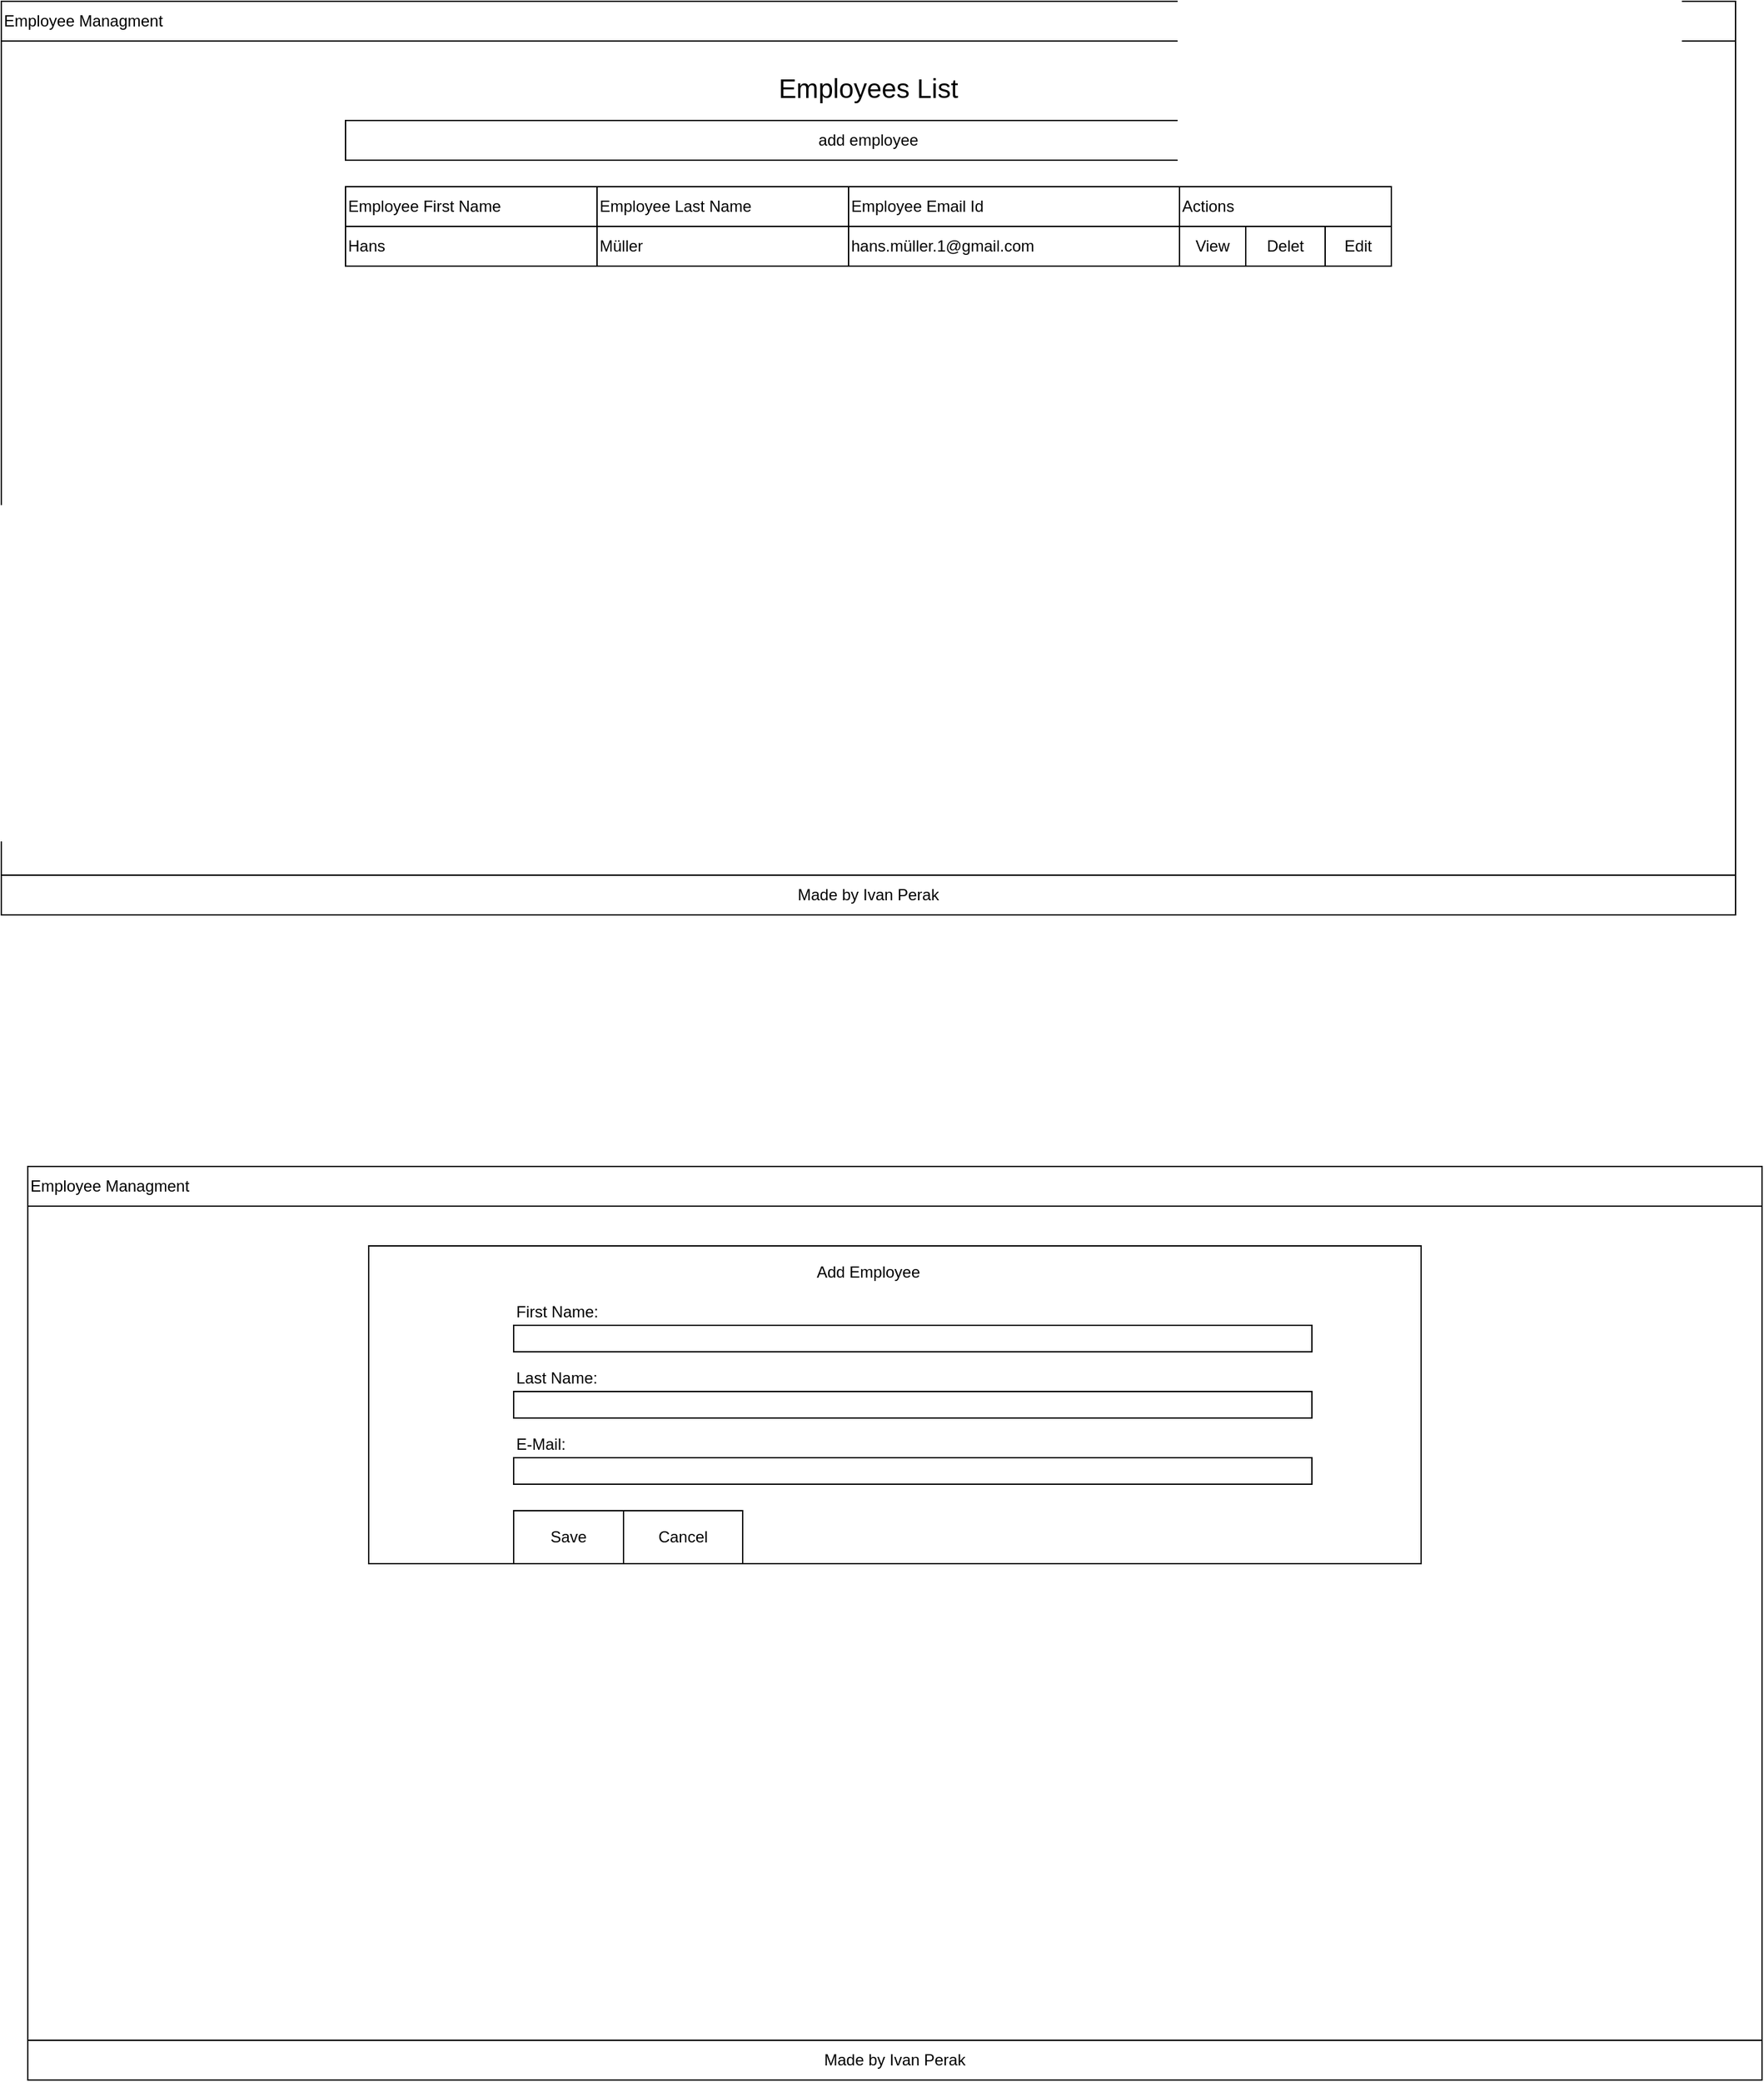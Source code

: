 <mxfile version="13.9.9" type="device"><diagram id="UuNRmXvt_YD26-rrMNa4" name="Seite-1"><mxGraphModel dx="2031" dy="2343" grid="1" gridSize="10" guides="1" tooltips="1" connect="1" arrows="1" fold="1" page="1" pageScale="1" pageWidth="827" pageHeight="1169" math="0" shadow="0"><root><mxCell id="0"/><mxCell id="1" parent="0"/><mxCell id="Jd9wQOpwvSboREMdW9Qc-27" value="" style="group" vertex="1" connectable="0" parent="1"><mxGeometry x="100" y="-810" width="1310" height="690" as="geometry"/></mxCell><mxCell id="Jd9wQOpwvSboREMdW9Qc-1" value="" style="rounded=0;whiteSpace=wrap;html=1;" vertex="1" parent="Jd9wQOpwvSboREMdW9Qc-27"><mxGeometry width="1310" height="690" as="geometry"/></mxCell><mxCell id="Jd9wQOpwvSboREMdW9Qc-5" value="Made by Ivan Perak" style="rounded=0;whiteSpace=wrap;html=1;" vertex="1" parent="Jd9wQOpwvSboREMdW9Qc-27"><mxGeometry y="660" width="1310" height="30" as="geometry"/></mxCell><mxCell id="Jd9wQOpwvSboREMdW9Qc-6" value="Employee Managment" style="rounded=0;whiteSpace=wrap;html=1;align=left;" vertex="1" parent="Jd9wQOpwvSboREMdW9Qc-27"><mxGeometry width="1310" height="30" as="geometry"/></mxCell><mxCell id="Jd9wQOpwvSboREMdW9Qc-7" value="&lt;font style=&quot;font-size: 20px&quot;&gt;Employees List&lt;/font&gt;" style="text;html=1;strokeColor=none;fillColor=none;align=center;verticalAlign=middle;whiteSpace=wrap;rounded=0;" vertex="1" parent="Jd9wQOpwvSboREMdW9Qc-27"><mxGeometry x="545" y="30" width="220" height="70" as="geometry"/></mxCell><mxCell id="Jd9wQOpwvSboREMdW9Qc-9" value="add employee" style="rounded=0;whiteSpace=wrap;html=1;" vertex="1" parent="Jd9wQOpwvSboREMdW9Qc-27"><mxGeometry x="260" y="90" width="790" height="30" as="geometry"/></mxCell><mxCell id="Jd9wQOpwvSboREMdW9Qc-11" value="" style="rounded=0;whiteSpace=wrap;html=1;" vertex="1" parent="Jd9wQOpwvSboREMdW9Qc-27"><mxGeometry x="260" y="140" width="790" height="30" as="geometry"/></mxCell><mxCell id="Jd9wQOpwvSboREMdW9Qc-12" value="Employee Last Name" style="rounded=0;whiteSpace=wrap;html=1;align=left;" vertex="1" parent="Jd9wQOpwvSboREMdW9Qc-27"><mxGeometry x="450" y="140" width="190" height="30" as="geometry"/></mxCell><mxCell id="Jd9wQOpwvSboREMdW9Qc-13" value="Employee First Name" style="rounded=0;whiteSpace=wrap;html=1;align=left;" vertex="1" parent="Jd9wQOpwvSboREMdW9Qc-27"><mxGeometry x="260" y="140" width="190" height="30" as="geometry"/></mxCell><mxCell id="Jd9wQOpwvSboREMdW9Qc-14" value="Employee Email Id" style="rounded=0;whiteSpace=wrap;html=1;align=left;" vertex="1" parent="Jd9wQOpwvSboREMdW9Qc-27"><mxGeometry x="640" y="140" width="250" height="30" as="geometry"/></mxCell><mxCell id="Jd9wQOpwvSboREMdW9Qc-15" value="Actions" style="rounded=0;whiteSpace=wrap;html=1;align=left;" vertex="1" parent="Jd9wQOpwvSboREMdW9Qc-27"><mxGeometry x="890" y="140" width="160" height="30" as="geometry"/></mxCell><mxCell id="Jd9wQOpwvSboREMdW9Qc-18" value="" style="rounded=0;whiteSpace=wrap;html=1;" vertex="1" parent="Jd9wQOpwvSboREMdW9Qc-27"><mxGeometry x="260" y="170" width="790" height="30" as="geometry"/></mxCell><mxCell id="Jd9wQOpwvSboREMdW9Qc-19" value="Müller" style="rounded=0;whiteSpace=wrap;html=1;align=left;" vertex="1" parent="Jd9wQOpwvSboREMdW9Qc-27"><mxGeometry x="450" y="170" width="190" height="30" as="geometry"/></mxCell><mxCell id="Jd9wQOpwvSboREMdW9Qc-20" value="Hans" style="rounded=0;whiteSpace=wrap;html=1;align=left;" vertex="1" parent="Jd9wQOpwvSboREMdW9Qc-27"><mxGeometry x="260" y="170" width="190" height="30" as="geometry"/></mxCell><mxCell id="Jd9wQOpwvSboREMdW9Qc-21" value="hans.müller.1@gmail.com" style="rounded=0;whiteSpace=wrap;html=1;align=left;" vertex="1" parent="Jd9wQOpwvSboREMdW9Qc-27"><mxGeometry x="640" y="170" width="250" height="30" as="geometry"/></mxCell><mxCell id="Jd9wQOpwvSboREMdW9Qc-22" value="" style="rounded=0;whiteSpace=wrap;html=1;align=left;" vertex="1" parent="Jd9wQOpwvSboREMdW9Qc-27"><mxGeometry x="890" y="170" width="160" height="30" as="geometry"/></mxCell><mxCell id="Jd9wQOpwvSboREMdW9Qc-24" value="View" style="rounded=0;whiteSpace=wrap;html=1;" vertex="1" parent="Jd9wQOpwvSboREMdW9Qc-27"><mxGeometry x="890" y="170" width="50" height="30" as="geometry"/></mxCell><mxCell id="Jd9wQOpwvSboREMdW9Qc-25" value="Delet" style="rounded=0;whiteSpace=wrap;html=1;" vertex="1" parent="Jd9wQOpwvSboREMdW9Qc-27"><mxGeometry x="940" y="170" width="60" height="30" as="geometry"/></mxCell><mxCell id="Jd9wQOpwvSboREMdW9Qc-26" value="Edit" style="rounded=0;whiteSpace=wrap;html=1;" vertex="1" parent="Jd9wQOpwvSboREMdW9Qc-27"><mxGeometry x="1000" y="170" width="50" height="30" as="geometry"/></mxCell><mxCell id="Jd9wQOpwvSboREMdW9Qc-42" value="" style="group" vertex="1" connectable="0" parent="1"><mxGeometry x="120" y="70" width="1310" height="690" as="geometry"/></mxCell><mxCell id="Jd9wQOpwvSboREMdW9Qc-28" value="" style="rounded=0;whiteSpace=wrap;html=1;" vertex="1" parent="Jd9wQOpwvSboREMdW9Qc-42"><mxGeometry width="1310" height="690" as="geometry"/></mxCell><mxCell id="Jd9wQOpwvSboREMdW9Qc-29" value="" style="rounded=0;whiteSpace=wrap;html=1;" vertex="1" parent="Jd9wQOpwvSboREMdW9Qc-42"><mxGeometry x="257.5" y="60" width="795" height="240" as="geometry"/></mxCell><mxCell id="Jd9wQOpwvSboREMdW9Qc-30" value="Add Employee" style="text;html=1;strokeColor=none;fillColor=none;align=center;verticalAlign=middle;whiteSpace=wrap;rounded=0;" vertex="1" parent="Jd9wQOpwvSboREMdW9Qc-42"><mxGeometry x="540" y="60" width="190" height="40" as="geometry"/></mxCell><mxCell id="Jd9wQOpwvSboREMdW9Qc-31" value="" style="rounded=0;whiteSpace=wrap;html=1;" vertex="1" parent="Jd9wQOpwvSboREMdW9Qc-42"><mxGeometry x="367" y="120" width="603" height="20" as="geometry"/></mxCell><mxCell id="Jd9wQOpwvSboREMdW9Qc-32" value="" style="rounded=0;whiteSpace=wrap;html=1;" vertex="1" parent="Jd9wQOpwvSboREMdW9Qc-42"><mxGeometry x="367" y="220" width="603" height="20" as="geometry"/></mxCell><mxCell id="Jd9wQOpwvSboREMdW9Qc-33" value="" style="rounded=0;whiteSpace=wrap;html=1;" vertex="1" parent="Jd9wQOpwvSboREMdW9Qc-42"><mxGeometry x="367" y="170" width="603" height="20" as="geometry"/></mxCell><mxCell id="Jd9wQOpwvSboREMdW9Qc-34" value="First Name:" style="text;html=1;strokeColor=none;fillColor=none;align=left;verticalAlign=middle;whiteSpace=wrap;rounded=0;" vertex="1" parent="Jd9wQOpwvSboREMdW9Qc-42"><mxGeometry x="367" y="100" width="143" height="20" as="geometry"/></mxCell><mxCell id="Jd9wQOpwvSboREMdW9Qc-35" value="Last Name:" style="text;html=1;strokeColor=none;fillColor=none;align=left;verticalAlign=middle;whiteSpace=wrap;rounded=0;" vertex="1" parent="Jd9wQOpwvSboREMdW9Qc-42"><mxGeometry x="367" y="150" width="143" height="20" as="geometry"/></mxCell><mxCell id="Jd9wQOpwvSboREMdW9Qc-36" value="E-Mail:" style="text;html=1;strokeColor=none;fillColor=none;align=left;verticalAlign=middle;whiteSpace=wrap;rounded=0;" vertex="1" parent="Jd9wQOpwvSboREMdW9Qc-42"><mxGeometry x="367" y="200" width="143" height="20" as="geometry"/></mxCell><mxCell id="Jd9wQOpwvSboREMdW9Qc-37" value="Save" style="rounded=0;whiteSpace=wrap;html=1;" vertex="1" parent="Jd9wQOpwvSboREMdW9Qc-42"><mxGeometry x="367" y="260" width="83" height="40" as="geometry"/></mxCell><mxCell id="Jd9wQOpwvSboREMdW9Qc-38" value="Cancel" style="rounded=0;whiteSpace=wrap;html=1;" vertex="1" parent="Jd9wQOpwvSboREMdW9Qc-42"><mxGeometry x="450" y="260" width="90" height="40" as="geometry"/></mxCell><mxCell id="Jd9wQOpwvSboREMdW9Qc-40" value="Employee Managment" style="rounded=0;whiteSpace=wrap;html=1;align=left;" vertex="1" parent="Jd9wQOpwvSboREMdW9Qc-42"><mxGeometry width="1310" height="30" as="geometry"/></mxCell><mxCell id="Jd9wQOpwvSboREMdW9Qc-41" value="Made by Ivan Perak" style="rounded=0;whiteSpace=wrap;html=1;" vertex="1" parent="Jd9wQOpwvSboREMdW9Qc-42"><mxGeometry y="660" width="1310" height="30" as="geometry"/></mxCell></root></mxGraphModel></diagram></mxfile>